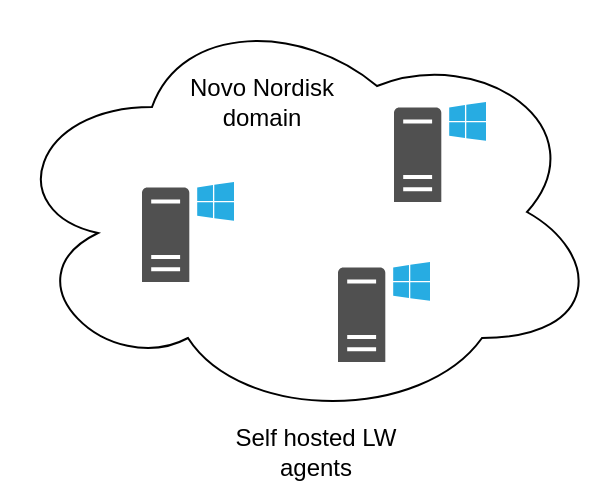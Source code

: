 <mxfile version="20.8.19" type="github">
  <diagram name="Page-1" id="HWJ25cZsQcPFM_4ILpuk">
    <mxGraphModel dx="794" dy="430" grid="1" gridSize="10" guides="1" tooltips="1" connect="1" arrows="1" fold="1" page="1" pageScale="1" pageWidth="850" pageHeight="1100" math="0" shadow="0">
      <root>
        <mxCell id="0" />
        <mxCell id="1" parent="0" />
        <mxCell id="D7NxdxyPJj0hAmpddPoZ-1" value="" style="ellipse;shape=cloud;whiteSpace=wrap;html=1;" vertex="1" parent="1">
          <mxGeometry x="430" y="100" width="300" height="210" as="geometry" />
        </mxCell>
        <mxCell id="D7NxdxyPJj0hAmpddPoZ-2" value="" style="sketch=0;pointerEvents=1;shadow=0;dashed=0;html=1;strokeColor=none;fillColor=#505050;labelPosition=center;verticalLabelPosition=bottom;verticalAlign=top;outlineConnect=0;align=center;shape=mxgraph.office.servers.windows_server;" vertex="1" parent="1">
          <mxGeometry x="500" y="190" width="46" height="50" as="geometry" />
        </mxCell>
        <mxCell id="D7NxdxyPJj0hAmpddPoZ-3" value="" style="sketch=0;pointerEvents=1;shadow=0;dashed=0;html=1;strokeColor=none;fillColor=#505050;labelPosition=center;verticalLabelPosition=bottom;verticalAlign=top;outlineConnect=0;align=center;shape=mxgraph.office.servers.windows_server;" vertex="1" parent="1">
          <mxGeometry x="626" y="150" width="46" height="50" as="geometry" />
        </mxCell>
        <mxCell id="D7NxdxyPJj0hAmpddPoZ-4" value="" style="sketch=0;pointerEvents=1;shadow=0;dashed=0;html=1;strokeColor=none;fillColor=#505050;labelPosition=center;verticalLabelPosition=bottom;verticalAlign=top;outlineConnect=0;align=center;shape=mxgraph.office.servers.windows_server;" vertex="1" parent="1">
          <mxGeometry x="598" y="230" width="46" height="50" as="geometry" />
        </mxCell>
        <mxCell id="D7NxdxyPJj0hAmpddPoZ-5" value="Self hosted LW agents" style="text;html=1;strokeColor=none;fillColor=none;align=center;verticalAlign=middle;whiteSpace=wrap;rounded=0;" vertex="1" parent="1">
          <mxGeometry x="530" y="310" width="114" height="30" as="geometry" />
        </mxCell>
        <mxCell id="D7NxdxyPJj0hAmpddPoZ-6" value="Novo Nordisk domain" style="text;html=1;strokeColor=none;fillColor=none;align=center;verticalAlign=middle;whiteSpace=wrap;rounded=0;" vertex="1" parent="1">
          <mxGeometry x="510" y="140" width="100" height="20" as="geometry" />
        </mxCell>
      </root>
    </mxGraphModel>
  </diagram>
</mxfile>
